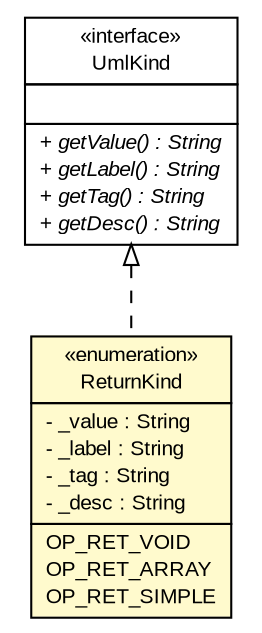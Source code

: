#!/usr/local/bin/dot
#
# Class diagram 
# Generated by UMLGraph version R5_6_6-6-g3bdff0 (http://www.umlgraph.org/)
#

digraph G {
	edge [fontname="arial",fontsize=10,labelfontname="arial",labelfontsize=10];
	node [fontname="arial",fontsize=10,shape=plaintext];
	nodesep=0.25;
	ranksep=0.5;
	// org.tanjakostic.jcleancim.model.UmlOperation.ReturnKind
	c195397 [label=<<table title="org.tanjakostic.jcleancim.model.UmlOperation.ReturnKind" border="0" cellborder="1" cellspacing="0" cellpadding="2" port="p" bgcolor="lemonChiffon" href="./UmlOperation.ReturnKind.html">
		<tr><td><table border="0" cellspacing="0" cellpadding="1">
<tr><td align="center" balign="center"> &#171;enumeration&#187; </td></tr>
<tr><td align="center" balign="center"> ReturnKind </td></tr>
		</table></td></tr>
		<tr><td><table border="0" cellspacing="0" cellpadding="1">
<tr><td align="left" balign="left"> - _value : String </td></tr>
<tr><td align="left" balign="left"> - _label : String </td></tr>
<tr><td align="left" balign="left"> - _tag : String </td></tr>
<tr><td align="left" balign="left"> - _desc : String </td></tr>
		</table></td></tr>
		<tr><td><table border="0" cellspacing="0" cellpadding="1">
<tr><td align="left" balign="left"> OP_RET_VOID </td></tr>
<tr><td align="left" balign="left"> OP_RET_ARRAY </td></tr>
<tr><td align="left" balign="left"> OP_RET_SIMPLE </td></tr>
		</table></td></tr>
		</table>>, URL="./UmlOperation.ReturnKind.html", fontname="arial", fontcolor="black", fontsize=10.0];
	// org.tanjakostic.jcleancim.model.UmlKind
	c195404 [label=<<table title="org.tanjakostic.jcleancim.model.UmlKind" border="0" cellborder="1" cellspacing="0" cellpadding="2" port="p" href="./UmlKind.html">
		<tr><td><table border="0" cellspacing="0" cellpadding="1">
<tr><td align="center" balign="center"> &#171;interface&#187; </td></tr>
<tr><td align="center" balign="center"> UmlKind </td></tr>
		</table></td></tr>
		<tr><td><table border="0" cellspacing="0" cellpadding="1">
<tr><td align="left" balign="left">  </td></tr>
		</table></td></tr>
		<tr><td><table border="0" cellspacing="0" cellpadding="1">
<tr><td align="left" balign="left"><font face="Arial Italic" point-size="10.0"> + getValue() : String </font></td></tr>
<tr><td align="left" balign="left"><font face="Arial Italic" point-size="10.0"> + getLabel() : String </font></td></tr>
<tr><td align="left" balign="left"><font face="Arial Italic" point-size="10.0"> + getTag() : String </font></td></tr>
<tr><td align="left" balign="left"><font face="Arial Italic" point-size="10.0"> + getDesc() : String </font></td></tr>
		</table></td></tr>
		</table>>, URL="./UmlKind.html", fontname="arial", fontcolor="black", fontsize=10.0];
	//org.tanjakostic.jcleancim.model.UmlOperation.ReturnKind implements org.tanjakostic.jcleancim.model.UmlKind
	c195404:p -> c195397:p [dir=back,arrowtail=empty,style=dashed];
}

